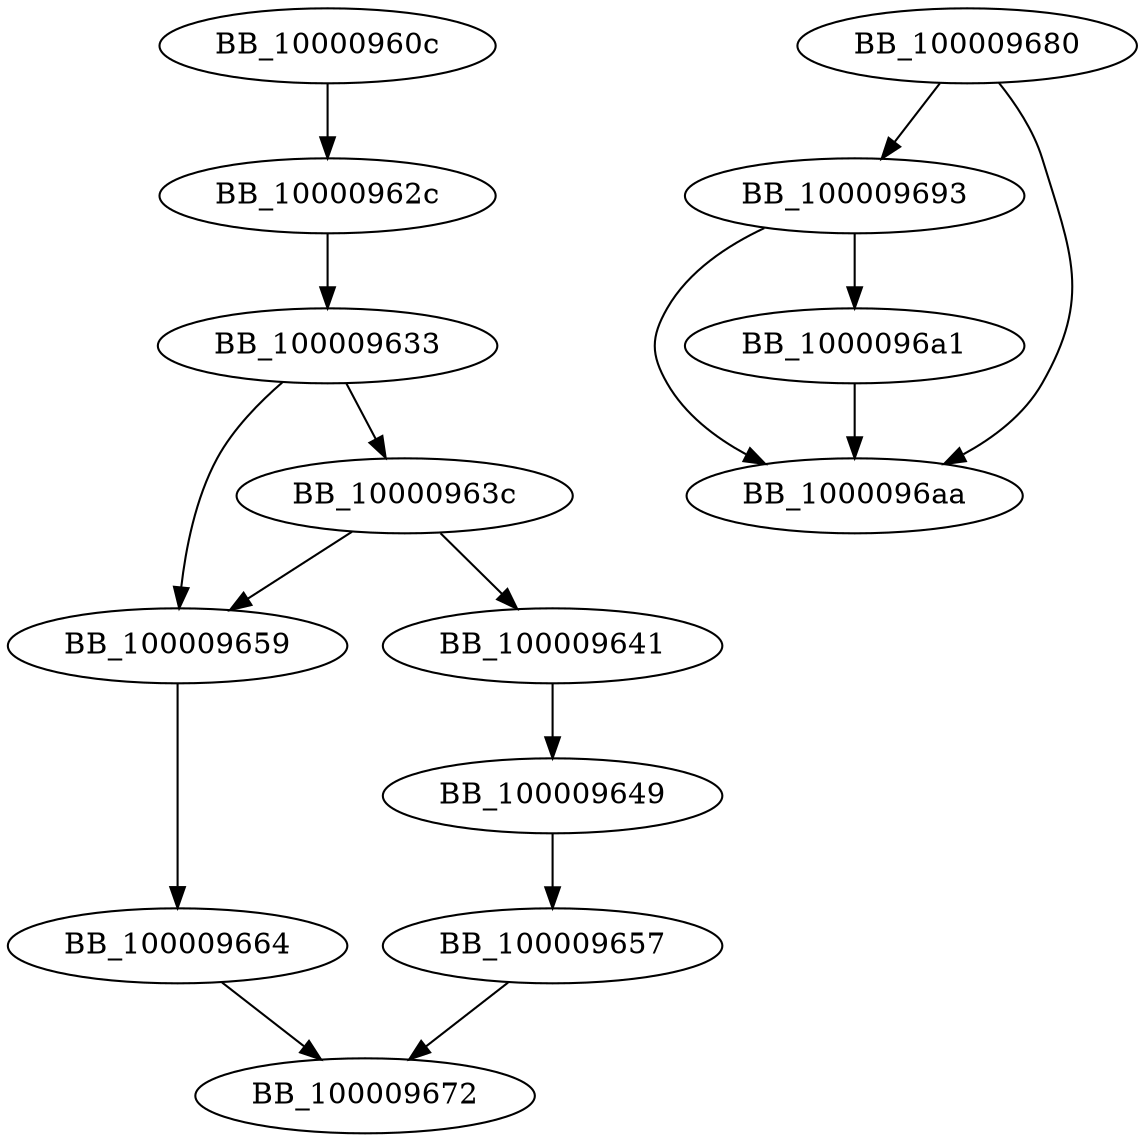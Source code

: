 DiGraph __ZN8HandlePP11getUsernameEv{
BB_10000960c->BB_10000962c
BB_10000962c->BB_100009633
BB_100009633->BB_10000963c
BB_100009633->BB_100009659
BB_10000963c->BB_100009641
BB_10000963c->BB_100009659
BB_100009641->BB_100009649
BB_100009649->BB_100009657
BB_100009657->BB_100009672
BB_100009659->BB_100009664
BB_100009664->BB_100009672
BB_100009680->BB_100009693
BB_100009680->BB_1000096aa
BB_100009693->BB_1000096a1
BB_100009693->BB_1000096aa
BB_1000096a1->BB_1000096aa
}
